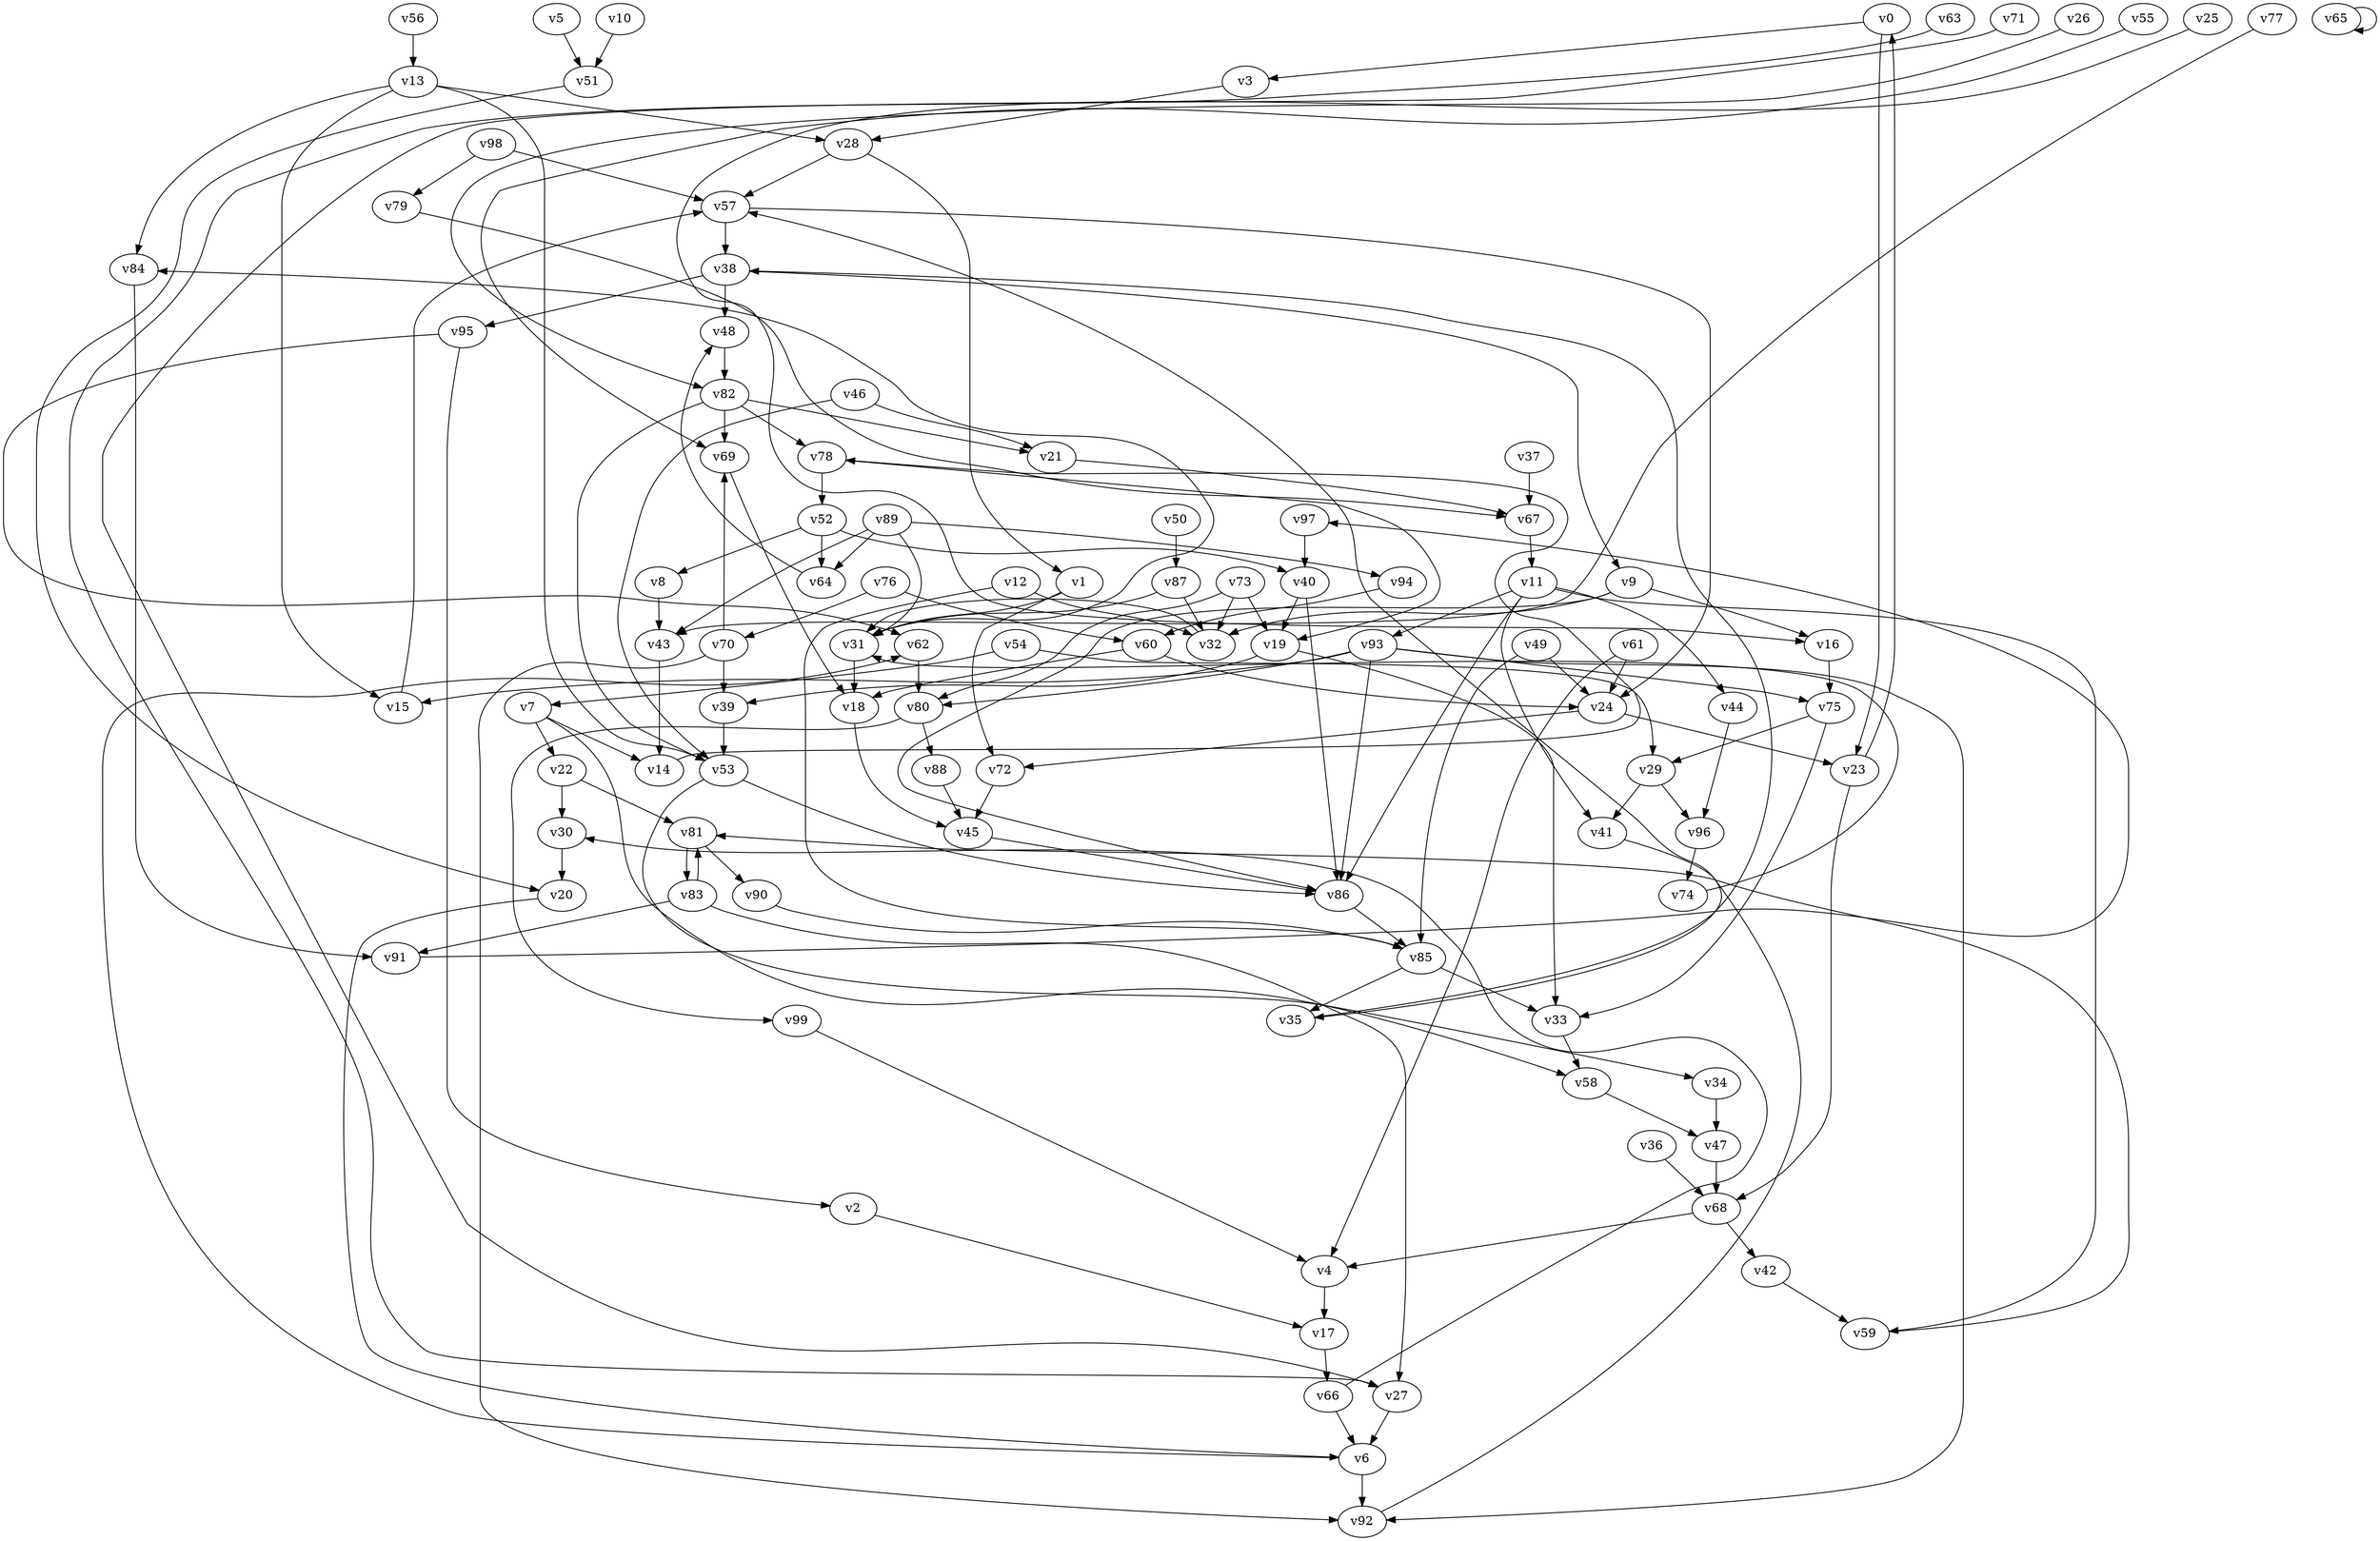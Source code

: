 // Benchmark game 144 - 100 vertices
// time_bound: 36
// targets: v38
digraph G {
    v0 [name="v0", player=1];
    v1 [name="v1", player=0];
    v2 [name="v2", player=0];
    v3 [name="v3", player=0];
    v4 [name="v4", player=1];
    v5 [name="v5", player=1];
    v6 [name="v6", player=0];
    v7 [name="v7", player=0];
    v8 [name="v8", player=1];
    v9 [name="v9", player=1];
    v10 [name="v10", player=0];
    v11 [name="v11", player=0];
    v12 [name="v12", player=0];
    v13 [name="v13", player=1];
    v14 [name="v14", player=0];
    v15 [name="v15", player=1];
    v16 [name="v16", player=1];
    v17 [name="v17", player=1];
    v18 [name="v18", player=1];
    v19 [name="v19", player=1];
    v20 [name="v20", player=1];
    v21 [name="v21", player=0];
    v22 [name="v22", player=0];
    v23 [name="v23", player=1];
    v24 [name="v24", player=1];
    v25 [name="v25", player=1];
    v26 [name="v26", player=0];
    v27 [name="v27", player=1];
    v28 [name="v28", player=0];
    v29 [name="v29", player=1];
    v30 [name="v30", player=1];
    v31 [name="v31", player=1];
    v32 [name="v32", player=1];
    v33 [name="v33", player=0];
    v34 [name="v34", player=0];
    v35 [name="v35", player=0];
    v36 [name="v36", player=1];
    v37 [name="v37", player=1];
    v38 [name="v38", player=1, target=1];
    v39 [name="v39", player=0];
    v40 [name="v40", player=1];
    v41 [name="v41", player=1];
    v42 [name="v42", player=1];
    v43 [name="v43", player=0];
    v44 [name="v44", player=0];
    v45 [name="v45", player=0];
    v46 [name="v46", player=1];
    v47 [name="v47", player=0];
    v48 [name="v48", player=1];
    v49 [name="v49", player=0];
    v50 [name="v50", player=1];
    v51 [name="v51", player=1];
    v52 [name="v52", player=1];
    v53 [name="v53", player=1];
    v54 [name="v54", player=0];
    v55 [name="v55", player=1];
    v56 [name="v56", player=0];
    v57 [name="v57", player=1];
    v58 [name="v58", player=1];
    v59 [name="v59", player=1];
    v60 [name="v60", player=1];
    v61 [name="v61", player=1];
    v62 [name="v62", player=1];
    v63 [name="v63", player=1];
    v64 [name="v64", player=0];
    v65 [name="v65", player=0];
    v66 [name="v66", player=1];
    v67 [name="v67", player=0];
    v68 [name="v68", player=0];
    v69 [name="v69", player=0];
    v70 [name="v70", player=1];
    v71 [name="v71", player=0];
    v72 [name="v72", player=1];
    v73 [name="v73", player=0];
    v74 [name="v74", player=0];
    v75 [name="v75", player=1];
    v76 [name="v76", player=1];
    v77 [name="v77", player=1];
    v78 [name="v78", player=0];
    v79 [name="v79", player=1];
    v80 [name="v80", player=1];
    v81 [name="v81", player=1];
    v82 [name="v82", player=0];
    v83 [name="v83", player=1];
    v84 [name="v84", player=1];
    v85 [name="v85", player=1];
    v86 [name="v86", player=1];
    v87 [name="v87", player=1];
    v88 [name="v88", player=0];
    v89 [name="v89", player=1];
    v90 [name="v90", player=0];
    v91 [name="v91", player=1];
    v92 [name="v92", player=1];
    v93 [name="v93", player=1];
    v94 [name="v94", player=0];
    v95 [name="v95", player=1];
    v96 [name="v96", player=0];
    v97 [name="v97", player=0];
    v98 [name="v98", player=1];
    v99 [name="v99", player=1];

    v0 -> v3;
    v1 -> v31;
    v2 -> v17;
    v3 -> v28;
    v4 -> v17;
    v5 -> v51;
    v6 -> v62 [constraint="t mod 2 == 1"];
    v7 -> v58 [constraint="t mod 5 == 2"];
    v8 -> v43;
    v9 -> v86 [constraint="t mod 5 == 0"];
    v10 -> v51;
    v11 -> v59;
    v12 -> v32;
    v13 -> v28;
    v14 -> v78 [constraint="t mod 3 == 0"];
    v15 -> v57;
    v16 -> v75;
    v17 -> v66;
    v18 -> v45;
    v19 -> v33;
    v20 -> v6 [constraint="t < 13"];
    v21 -> v67;
    v22 -> v30;
    v23 -> v0;
    v24 -> v72;
    v25 -> v16 [constraint="t < 11"];
    v26 -> v82 [constraint="t < 9"];
    v27 -> v6;
    v28 -> v57;
    v29 -> v96;
    v30 -> v20;
    v31 -> v84 [constraint="t mod 3 == 1"];
    v32 -> v31 [constraint="t mod 5 == 4"];
    v33 -> v58;
    v34 -> v47;
    v35 -> v38 [constraint="t < 9"];
    v36 -> v68;
    v37 -> v67;
    v38 -> v9;
    v39 -> v53;
    v40 -> v19;
    v41 -> v35 [constraint="t mod 2 == 0"];
    v42 -> v59;
    v43 -> v14;
    v44 -> v96;
    v45 -> v86;
    v46 -> v21;
    v47 -> v68;
    v48 -> v82;
    v49 -> v24;
    v50 -> v87;
    v51 -> v20 [constraint="t < 10"];
    v52 -> v64;
    v53 -> v34 [constraint="t < 10"];
    v54 -> v7;
    v55 -> v69 [constraint="t mod 4 == 1"];
    v56 -> v13;
    v57 -> v38;
    v58 -> v47;
    v59 -> v81 [constraint="t mod 5 == 2"];
    v60 -> v24;
    v61 -> v4;
    v62 -> v80;
    v63 -> v27 [constraint="t mod 4 == 2"];
    v64 -> v48;
    v65 -> v65;
    v66 -> v30 [constraint="t mod 2 == 1"];
    v67 -> v11;
    v68 -> v4;
    v69 -> v18;
    v70 -> v69 [constraint="t < 5"];
    v71 -> v27 [constraint="t mod 5 == 3"];
    v72 -> v45;
    v73 -> v80;
    v74 -> v31 [constraint="t < 13"];
    v75 -> v29;
    v76 -> v70;
    v77 -> v43 [constraint="t >= 5"];
    v78 -> v52;
    v79 -> v67 [constraint="t mod 3 == 0"];
    v80 -> v88;
    v81 -> v90;
    v82 -> v78;
    v83 -> v91;
    v84 -> v91;
    v85 -> v35;
    v86 -> v85;
    v87 -> v31;
    v88 -> v45;
    v89 -> v31;
    v90 -> v85;
    v91 -> v97 [constraint="t mod 3 == 0"];
    v92 -> v57 [constraint="t < 15"];
    v93 -> v80;
    v94 -> v60;
    v95 -> v62 [constraint="t mod 4 == 1"];
    v96 -> v74;
    v97 -> v40;
    v98 -> v57;
    v99 -> v4;
    v11 -> v86;
    v6 -> v92;
    v85 -> v33;
    v54 -> v29;
    v49 -> v85;
    v31 -> v18;
    v95 -> v2;
    v11 -> v44;
    v38 -> v48;
    v9 -> v16;
    v9 -> v32;
    v93 -> v75;
    v11 -> v93;
    v22 -> v81;
    v23 -> v68;
    v83 -> v81;
    v53 -> v86;
    v57 -> v24;
    v13 -> v84;
    v75 -> v33;
    v93 -> v15;
    v81 -> v83;
    v73 -> v32;
    v73 -> v19;
    v82 -> v53;
    v93 -> v86;
    v40 -> v86;
    v13 -> v15;
    v68 -> v42;
    v89 -> v64;
    v7 -> v22;
    v0 -> v23;
    v83 -> v27;
    v11 -> v41;
    v80 -> v99;
    v82 -> v21;
    v12 -> v85;
    v89 -> v94;
    v82 -> v69;
    v1 -> v72;
    v52 -> v8;
    v19 -> v39;
    v78 -> v19;
    v7 -> v14;
    v70 -> v92;
    v38 -> v95;
    v29 -> v41;
    v93 -> v92;
    v76 -> v60;
    v28 -> v1;
    v98 -> v79;
    v66 -> v6;
    v52 -> v40;
    v60 -> v18;
    v61 -> v24;
    v13 -> v53;
    v89 -> v43;
    v70 -> v39;
    v46 -> v53;
    v24 -> v23;
    v87 -> v32;
}
